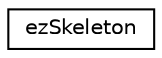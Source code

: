 digraph "Graphical Class Hierarchy"
{
 // LATEX_PDF_SIZE
  edge [fontname="Helvetica",fontsize="10",labelfontname="Helvetica",labelfontsize="10"];
  node [fontname="Helvetica",fontsize="10",shape=record];
  rankdir="LR";
  Node0 [label="ezSkeleton",height=0.2,width=0.4,color="black", fillcolor="white", style="filled",URL="$db/df5/classez_skeleton.htm",tooltip="The skeleton class encapsulates the information about the joint structure for a model."];
}
